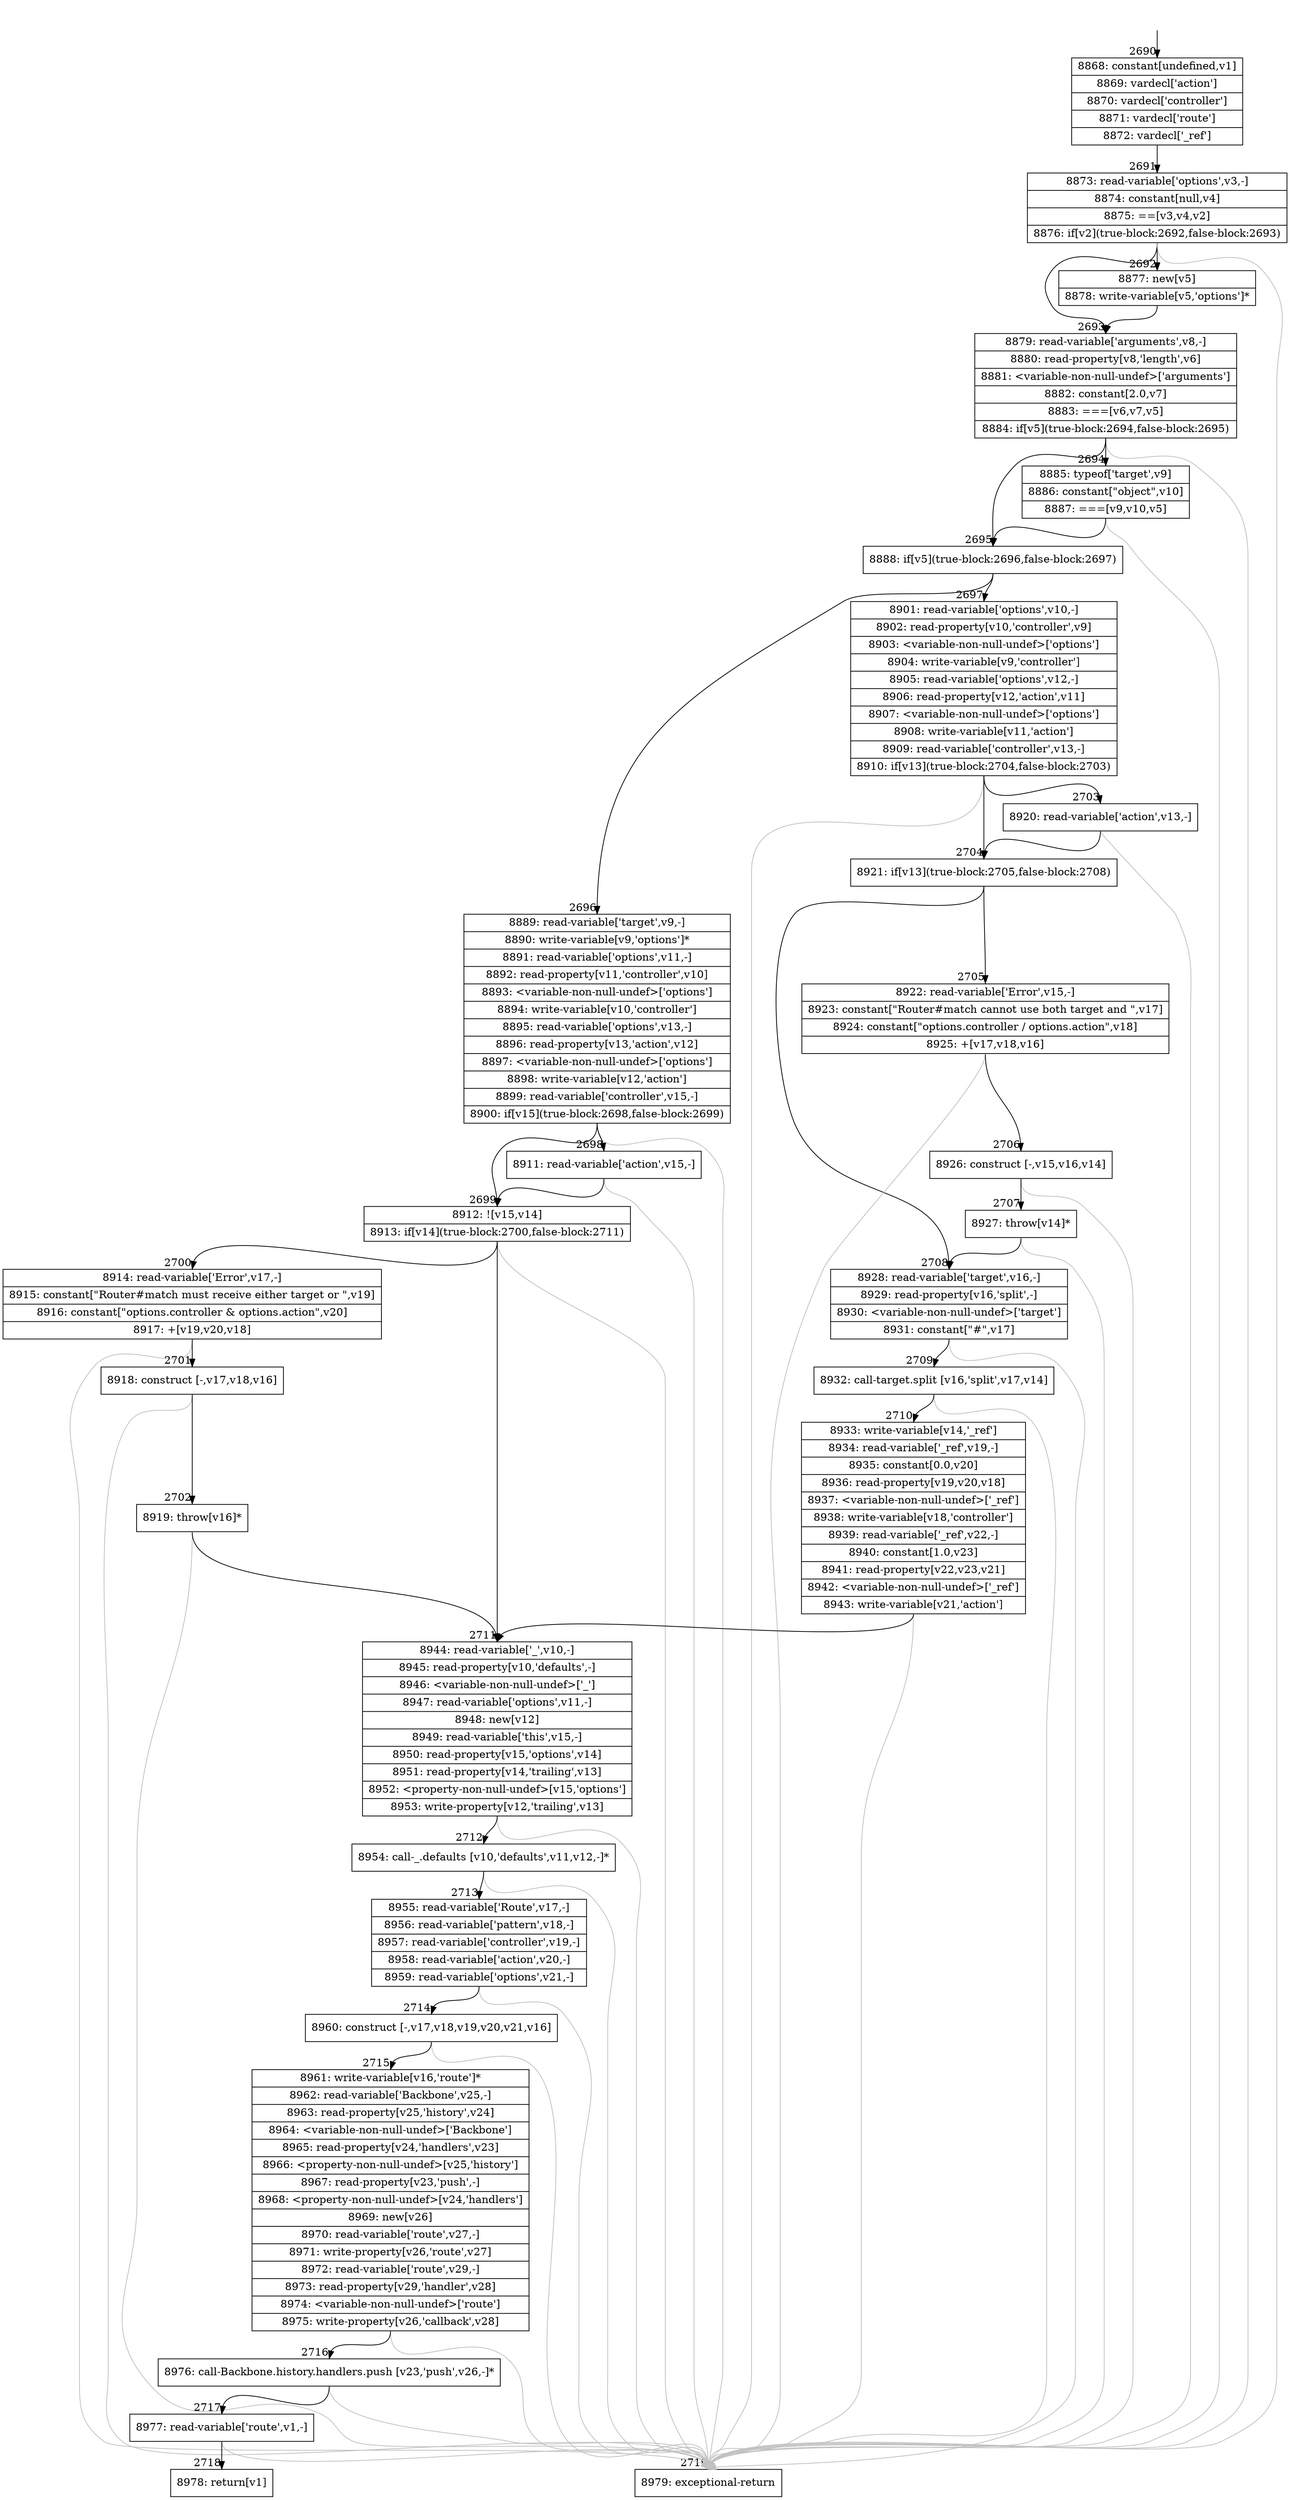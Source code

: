 digraph {
rankdir="TD"
BB_entry216[shape=none,label=""];
BB_entry216 -> BB2690 [tailport=s, headport=n, headlabel="    2690"]
BB2690 [shape=record label="{8868: constant[undefined,v1]|8869: vardecl['action']|8870: vardecl['controller']|8871: vardecl['route']|8872: vardecl['_ref']}" ] 
BB2690 -> BB2691 [tailport=s, headport=n, headlabel="      2691"]
BB2691 [shape=record label="{8873: read-variable['options',v3,-]|8874: constant[null,v4]|8875: ==[v3,v4,v2]|8876: if[v2](true-block:2692,false-block:2693)}" ] 
BB2691 -> BB2692 [tailport=s, headport=n, headlabel="      2692"]
BB2691 -> BB2693 [tailport=s, headport=n, headlabel="      2693"]
BB2691 -> BB2719 [tailport=s, headport=n, color=gray, headlabel="      2719"]
BB2692 [shape=record label="{8877: new[v5]|8878: write-variable[v5,'options']*}" ] 
BB2692 -> BB2693 [tailport=s, headport=n]
BB2693 [shape=record label="{8879: read-variable['arguments',v8,-]|8880: read-property[v8,'length',v6]|8881: \<variable-non-null-undef\>['arguments']|8882: constant[2.0,v7]|8883: ===[v6,v7,v5]|8884: if[v5](true-block:2694,false-block:2695)}" ] 
BB2693 -> BB2695 [tailport=s, headport=n, headlabel="      2695"]
BB2693 -> BB2694 [tailport=s, headport=n, headlabel="      2694"]
BB2693 -> BB2719 [tailport=s, headport=n, color=gray]
BB2694 [shape=record label="{8885: typeof['target',v9]|8886: constant[\"object\",v10]|8887: ===[v9,v10,v5]}" ] 
BB2694 -> BB2695 [tailport=s, headport=n]
BB2694 -> BB2719 [tailport=s, headport=n, color=gray]
BB2695 [shape=record label="{8888: if[v5](true-block:2696,false-block:2697)}" ] 
BB2695 -> BB2696 [tailport=s, headport=n, headlabel="      2696"]
BB2695 -> BB2697 [tailport=s, headport=n, headlabel="      2697"]
BB2696 [shape=record label="{8889: read-variable['target',v9,-]|8890: write-variable[v9,'options']*|8891: read-variable['options',v11,-]|8892: read-property[v11,'controller',v10]|8893: \<variable-non-null-undef\>['options']|8894: write-variable[v10,'controller']|8895: read-variable['options',v13,-]|8896: read-property[v13,'action',v12]|8897: \<variable-non-null-undef\>['options']|8898: write-variable[v12,'action']|8899: read-variable['controller',v15,-]|8900: if[v15](true-block:2698,false-block:2699)}" ] 
BB2696 -> BB2699 [tailport=s, headport=n, headlabel="      2699"]
BB2696 -> BB2698 [tailport=s, headport=n, headlabel="      2698"]
BB2696 -> BB2719 [tailport=s, headport=n, color=gray]
BB2697 [shape=record label="{8901: read-variable['options',v10,-]|8902: read-property[v10,'controller',v9]|8903: \<variable-non-null-undef\>['options']|8904: write-variable[v9,'controller']|8905: read-variable['options',v12,-]|8906: read-property[v12,'action',v11]|8907: \<variable-non-null-undef\>['options']|8908: write-variable[v11,'action']|8909: read-variable['controller',v13,-]|8910: if[v13](true-block:2704,false-block:2703)}" ] 
BB2697 -> BB2704 [tailport=s, headport=n, headlabel="      2704"]
BB2697 -> BB2703 [tailport=s, headport=n, headlabel="      2703"]
BB2697 -> BB2719 [tailport=s, headport=n, color=gray]
BB2698 [shape=record label="{8911: read-variable['action',v15,-]}" ] 
BB2698 -> BB2699 [tailport=s, headport=n]
BB2698 -> BB2719 [tailport=s, headport=n, color=gray]
BB2699 [shape=record label="{8912: ![v15,v14]|8913: if[v14](true-block:2700,false-block:2711)}" ] 
BB2699 -> BB2700 [tailport=s, headport=n, headlabel="      2700"]
BB2699 -> BB2711 [tailport=s, headport=n, headlabel="      2711"]
BB2699 -> BB2719 [tailport=s, headport=n, color=gray]
BB2700 [shape=record label="{8914: read-variable['Error',v17,-]|8915: constant[\"Router#match must receive either target or \",v19]|8916: constant[\"options.controller & options.action\",v20]|8917: +[v19,v20,v18]}" ] 
BB2700 -> BB2701 [tailport=s, headport=n, headlabel="      2701"]
BB2700 -> BB2719 [tailport=s, headport=n, color=gray]
BB2701 [shape=record label="{8918: construct [-,v17,v18,v16]}" ] 
BB2701 -> BB2702 [tailport=s, headport=n, headlabel="      2702"]
BB2701 -> BB2719 [tailport=s, headport=n, color=gray]
BB2702 [shape=record label="{8919: throw[v16]*}" ] 
BB2702 -> BB2711 [tailport=s, headport=n]
BB2702 -> BB2719 [tailport=s, headport=n, color=gray]
BB2703 [shape=record label="{8920: read-variable['action',v13,-]}" ] 
BB2703 -> BB2704 [tailport=s, headport=n]
BB2703 -> BB2719 [tailport=s, headport=n, color=gray]
BB2704 [shape=record label="{8921: if[v13](true-block:2705,false-block:2708)}" ] 
BB2704 -> BB2705 [tailport=s, headport=n, headlabel="      2705"]
BB2704 -> BB2708 [tailport=s, headport=n, headlabel="      2708"]
BB2705 [shape=record label="{8922: read-variable['Error',v15,-]|8923: constant[\"Router#match cannot use both target and \",v17]|8924: constant[\"options.controller / options.action\",v18]|8925: +[v17,v18,v16]}" ] 
BB2705 -> BB2706 [tailport=s, headport=n, headlabel="      2706"]
BB2705 -> BB2719 [tailport=s, headport=n, color=gray]
BB2706 [shape=record label="{8926: construct [-,v15,v16,v14]}" ] 
BB2706 -> BB2707 [tailport=s, headport=n, headlabel="      2707"]
BB2706 -> BB2719 [tailport=s, headport=n, color=gray]
BB2707 [shape=record label="{8927: throw[v14]*}" ] 
BB2707 -> BB2708 [tailport=s, headport=n]
BB2707 -> BB2719 [tailport=s, headport=n, color=gray]
BB2708 [shape=record label="{8928: read-variable['target',v16,-]|8929: read-property[v16,'split',-]|8930: \<variable-non-null-undef\>['target']|8931: constant[\"#\",v17]}" ] 
BB2708 -> BB2709 [tailport=s, headport=n, headlabel="      2709"]
BB2708 -> BB2719 [tailport=s, headport=n, color=gray]
BB2709 [shape=record label="{8932: call-target.split [v16,'split',v17,v14]}" ] 
BB2709 -> BB2710 [tailport=s, headport=n, headlabel="      2710"]
BB2709 -> BB2719 [tailport=s, headport=n, color=gray]
BB2710 [shape=record label="{8933: write-variable[v14,'_ref']|8934: read-variable['_ref',v19,-]|8935: constant[0.0,v20]|8936: read-property[v19,v20,v18]|8937: \<variable-non-null-undef\>['_ref']|8938: write-variable[v18,'controller']|8939: read-variable['_ref',v22,-]|8940: constant[1.0,v23]|8941: read-property[v22,v23,v21]|8942: \<variable-non-null-undef\>['_ref']|8943: write-variable[v21,'action']}" ] 
BB2710 -> BB2711 [tailport=s, headport=n]
BB2710 -> BB2719 [tailport=s, headport=n, color=gray]
BB2711 [shape=record label="{8944: read-variable['_',v10,-]|8945: read-property[v10,'defaults',-]|8946: \<variable-non-null-undef\>['_']|8947: read-variable['options',v11,-]|8948: new[v12]|8949: read-variable['this',v15,-]|8950: read-property[v15,'options',v14]|8951: read-property[v14,'trailing',v13]|8952: \<property-non-null-undef\>[v15,'options']|8953: write-property[v12,'trailing',v13]}" ] 
BB2711 -> BB2712 [tailport=s, headport=n, headlabel="      2712"]
BB2711 -> BB2719 [tailport=s, headport=n, color=gray]
BB2712 [shape=record label="{8954: call-_.defaults [v10,'defaults',v11,v12,-]*}" ] 
BB2712 -> BB2713 [tailport=s, headport=n, headlabel="      2713"]
BB2712 -> BB2719 [tailport=s, headport=n, color=gray]
BB2713 [shape=record label="{8955: read-variable['Route',v17,-]|8956: read-variable['pattern',v18,-]|8957: read-variable['controller',v19,-]|8958: read-variable['action',v20,-]|8959: read-variable['options',v21,-]}" ] 
BB2713 -> BB2714 [tailport=s, headport=n, headlabel="      2714"]
BB2713 -> BB2719 [tailport=s, headport=n, color=gray]
BB2714 [shape=record label="{8960: construct [-,v17,v18,v19,v20,v21,v16]}" ] 
BB2714 -> BB2715 [tailport=s, headport=n, headlabel="      2715"]
BB2714 -> BB2719 [tailport=s, headport=n, color=gray]
BB2715 [shape=record label="{8961: write-variable[v16,'route']*|8962: read-variable['Backbone',v25,-]|8963: read-property[v25,'history',v24]|8964: \<variable-non-null-undef\>['Backbone']|8965: read-property[v24,'handlers',v23]|8966: \<property-non-null-undef\>[v25,'history']|8967: read-property[v23,'push',-]|8968: \<property-non-null-undef\>[v24,'handlers']|8969: new[v26]|8970: read-variable['route',v27,-]|8971: write-property[v26,'route',v27]|8972: read-variable['route',v29,-]|8973: read-property[v29,'handler',v28]|8974: \<variable-non-null-undef\>['route']|8975: write-property[v26,'callback',v28]}" ] 
BB2715 -> BB2716 [tailport=s, headport=n, headlabel="      2716"]
BB2715 -> BB2719 [tailport=s, headport=n, color=gray]
BB2716 [shape=record label="{8976: call-Backbone.history.handlers.push [v23,'push',v26,-]*}" ] 
BB2716 -> BB2717 [tailport=s, headport=n, headlabel="      2717"]
BB2716 -> BB2719 [tailport=s, headport=n, color=gray]
BB2717 [shape=record label="{8977: read-variable['route',v1,-]}" ] 
BB2717 -> BB2718 [tailport=s, headport=n, headlabel="      2718"]
BB2717 -> BB2719 [tailport=s, headport=n, color=gray]
BB2718 [shape=record label="{8978: return[v1]}" ] 
BB2719 [shape=record label="{8979: exceptional-return}" ] 
//#$~ 2404
}
